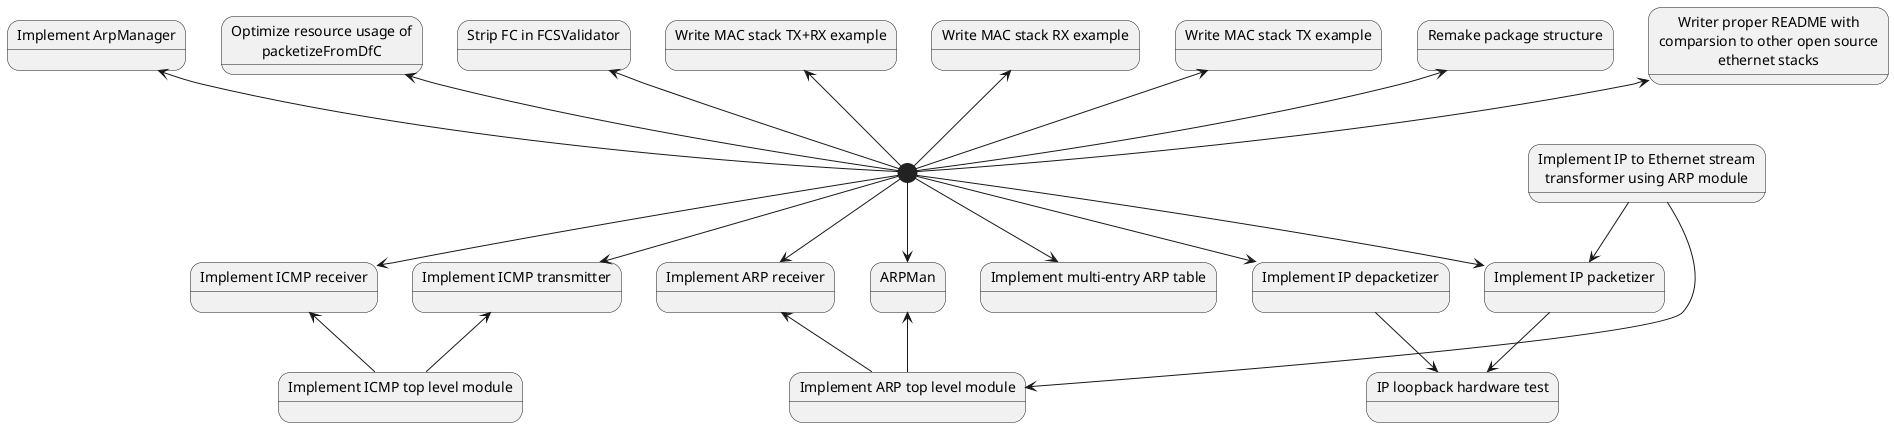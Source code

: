 @startuml
state "Implement IP packetizer" as IPPack
state "Implement IP depacketizer" as IPDepack
state "Implement ARP receiver" as ARPRcv
state "IP loopback hardware test" as IPLoop
state "Implement multi-entry ARP table" as ARPTable
state "Implement ARP top level module" as ARPMod
state "Implement ArpManager" as ArpMan
state "Implement ICMP receiver" as ICMPRecv
state "Implement ICMP transmitter" as ICMPTrans
state "Implement ICMP top level module" as ICMPMod
state "Implement IP to Ethernet stream\ntransformer using ARP module" as IPARP
state "Writer proper README with\ncomparsion to other open source\nethernet stacks" as README
state "Remake package structure" as PKG
state "Write MAC stack TX example" as MACTX
state "Write MAC stack RX example" as MACRX
state "Write MAC stack TX+RX example" as MACTXRX
state "Strip FC in FCSValidator" as FCSSTRIP
state "Optimize resource usage of\npacketizeFromDfC" as optDepackDfC

[*] -down-> IPPack
[*] -down-> IPDepack
[*] -down-> ARPRcv
IPPack -down-> IPLoop
IPDepack -down-> IPLoop
[*] -down-> ARPTable
[*] -down-> ARPMan
ARPMod -up-> ARPMan
ARPMod -up-> ARPRcv
[*] --> ICMPRecv
[*] --> ICMPTrans
ICMPMod -up-> ICMPRecv
ICMPMod -up-> ICMPTrans
IPARP -down-> IPPack
IPARP -> ARPMod
[*] -up-> README
[*] -up-> PKG
[*] -up-> MACTX
[*] -up-> MACRX
[*] -up-> MACTXRX
[*] -up-> FCSSTRIP
[*] -up-> optDepackDfC
[*] -up-> ArpMan
@enduml
